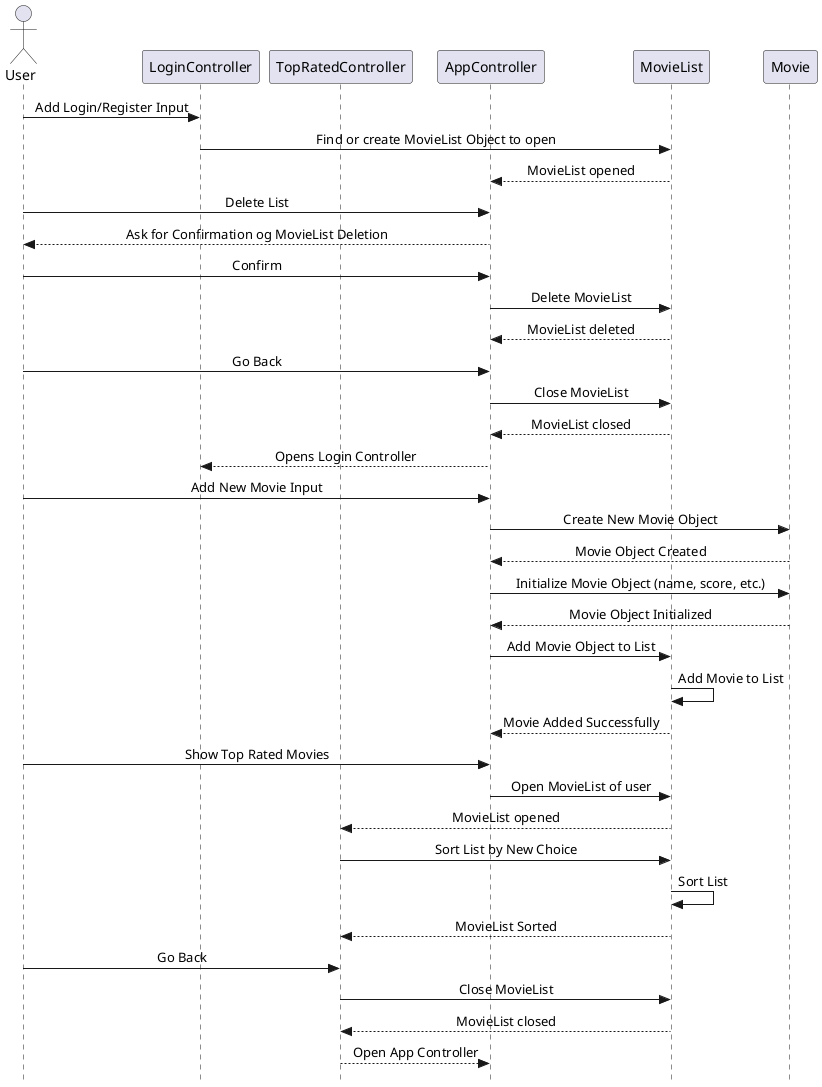@startuml Sequence Diagram
skinparam Style strictuml
skinparam SequenceMessageAlignment center

actor User

participant LoginController
participant TopRatedController
participant AppController
participant MovieList
participant Movie


User -> LoginController: Add Login/Register Input
LoginController -> MovieList: Find or create MovieList Object to open
MovieList --> AppController: MovieList opened
User -> AppController: Delete List
AppController --> User: Ask for Confirmation og MovieList Deletion
User -> AppController: Confirm
AppController -> MovieList: Delete MovieList
MovieList --> AppController: MovieList deleted

User -> AppController: Go Back
AppController -> MovieList: Close MovieList
MovieList --> AppController: MovieList closed
AppController --> LoginController: Opens Login Controller


User -> AppController: Add New Movie Input
AppController -> Movie: Create New Movie Object
Movie --> AppController: Movie Object Created
AppController -> Movie: Initialize Movie Object (name, score, etc.)
Movie --> AppController: Movie Object Initialized
AppController -> MovieList: Add Movie Object to List
MovieList -> MovieList: Add Movie to List
MovieList --> AppController: Movie Added Successfully

User -> AppController: Show Top Rated Movies
AppController -> MovieList: Open MovieList of user
MovieList --> TopRatedController: MovieList opened
TopRatedController -> MovieList: Sort List by New Choice
MovieList -> MovieList: Sort List
MovieList --> TopRatedController: MovieList Sorted

User -> TopRatedController: Go Back
TopRatedController -> MovieList: Close MovieList
MovieList --> TopRatedController: MovieList closed
TopRatedController --> AppController: Open App Controller



@enduml